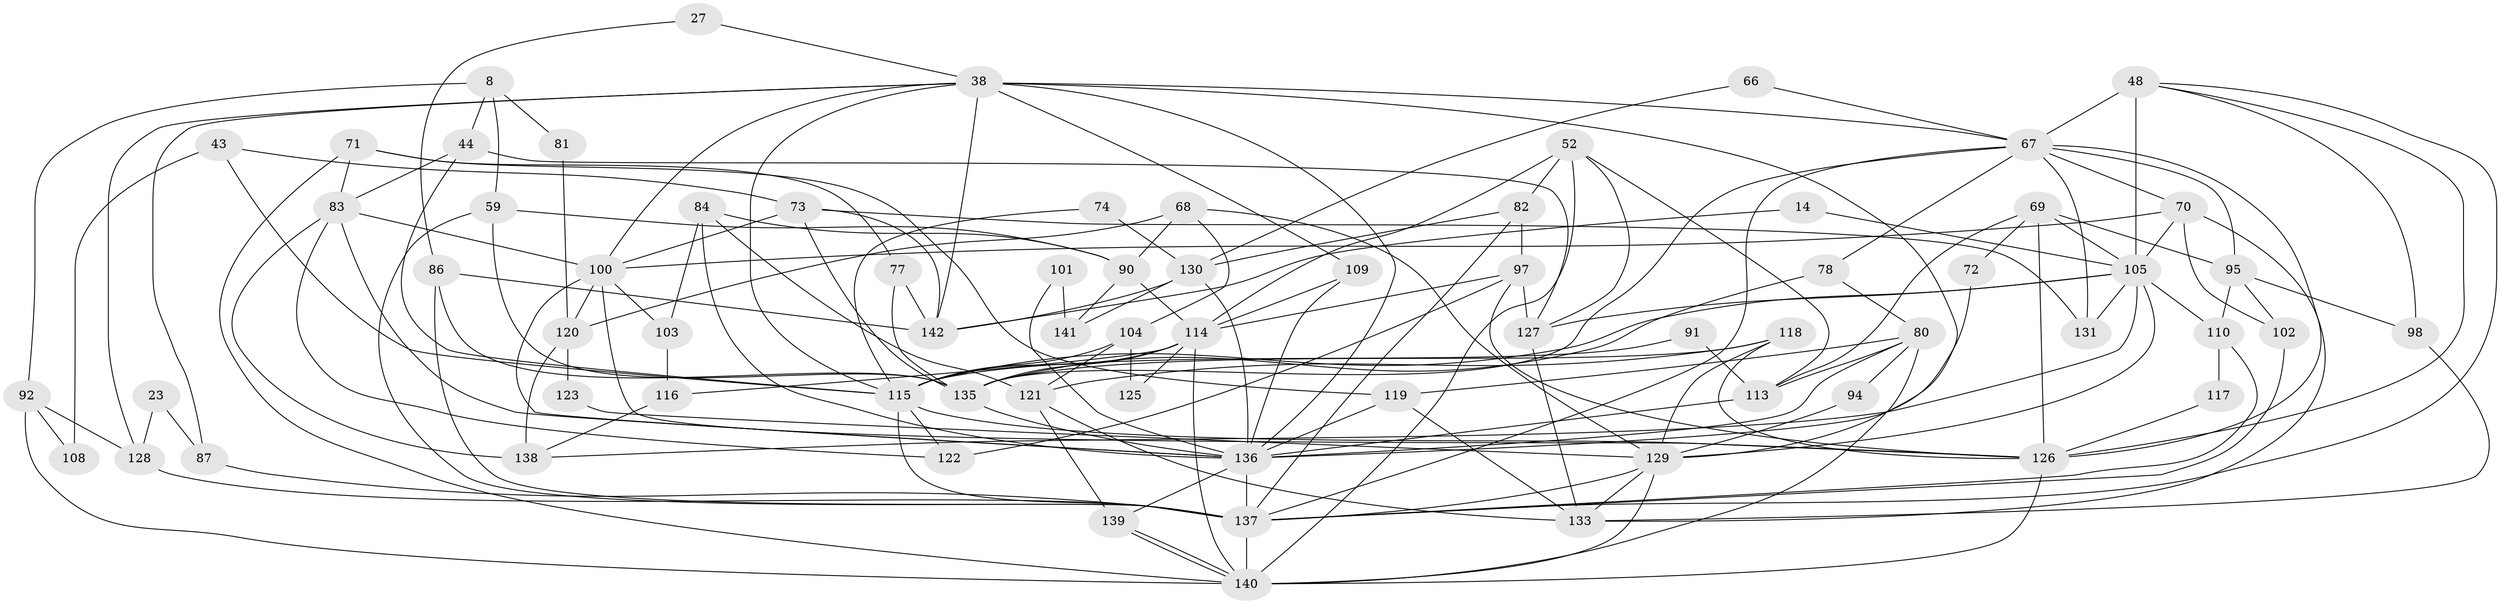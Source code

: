 // original degree distribution, {3: 0.22535211267605634, 6: 0.07042253521126761, 4: 0.323943661971831, 2: 0.14084507042253522, 5: 0.18309859154929578, 7: 0.04225352112676056, 8: 0.014084507042253521}
// Generated by graph-tools (version 1.1) at 2025/51/03/09/25 04:51:23]
// undirected, 71 vertices, 170 edges
graph export_dot {
graph [start="1"]
  node [color=gray90,style=filled];
  8;
  14;
  23;
  27;
  38 [super="+10+33+19"];
  43;
  44;
  48;
  52 [super="+45"];
  59;
  66;
  67 [super="+49+56"];
  68 [super="+40"];
  69;
  70 [super="+26"];
  71;
  72;
  73 [super="+57"];
  74;
  77;
  78 [super="+46"];
  80;
  81;
  82;
  83 [super="+12"];
  84 [super="+50"];
  86;
  87;
  90;
  91;
  92;
  94;
  95 [super="+60"];
  97;
  98;
  100 [super="+2+75"];
  101;
  102;
  103;
  104 [super="+93"];
  105 [super="+51+88+30"];
  108;
  109;
  110;
  113 [super="+34"];
  114 [super="+24+55"];
  115 [super="+32+106"];
  116;
  117;
  118;
  119 [super="+3+37"];
  120 [super="+18"];
  121 [super="+17"];
  122;
  123;
  125;
  126 [super="+4+96"];
  127 [super="+64"];
  128 [super="+124"];
  129 [super="+7+112+20"];
  130 [super="+61"];
  131;
  133;
  135 [super="+16+134+132"];
  136 [super="+79+41+111"];
  137 [super="+76+89+36+107"];
  138;
  139;
  140 [super="+42+85"];
  141;
  142 [super="+11"];
  8 -- 92;
  8 -- 59;
  8 -- 44;
  8 -- 81;
  14 -- 142;
  14 -- 105;
  23 -- 87;
  23 -- 128;
  27 -- 86;
  27 -- 38;
  38 -- 142;
  38 -- 87;
  38 -- 136 [weight=2];
  38 -- 100;
  38 -- 129 [weight=2];
  38 -- 67 [weight=2];
  38 -- 109;
  38 -- 128;
  38 -- 115 [weight=3];
  43 -- 73;
  43 -- 108;
  43 -- 115 [weight=2];
  44 -- 83;
  44 -- 127;
  44 -- 115;
  48 -- 67 [weight=2];
  48 -- 98;
  48 -- 105 [weight=2];
  48 -- 126;
  48 -- 137;
  52 -- 114;
  52 -- 140 [weight=2];
  52 -- 113;
  52 -- 82;
  52 -- 127;
  59 -- 90;
  59 -- 135;
  59 -- 137;
  66 -- 130;
  66 -- 67;
  67 -- 131;
  67 -- 70;
  67 -- 78;
  67 -- 137;
  67 -- 135;
  67 -- 95;
  67 -- 126;
  68 -- 104;
  68 -- 129;
  68 -- 120;
  68 -- 90;
  69 -- 72;
  69 -- 95;
  69 -- 113;
  69 -- 105;
  69 -- 126;
  70 -- 100 [weight=2];
  70 -- 102;
  70 -- 133;
  70 -- 105;
  71 -- 77;
  71 -- 119;
  71 -- 83;
  71 -- 140;
  72 -- 136;
  73 -- 135;
  73 -- 142;
  73 -- 100;
  73 -- 131;
  74 -- 130;
  74 -- 115;
  77 -- 135;
  77 -- 142;
  78 -- 80;
  78 -- 135;
  80 -- 94;
  80 -- 113;
  80 -- 119 [weight=2];
  80 -- 140 [weight=2];
  80 -- 136;
  81 -- 120;
  82 -- 97;
  82 -- 137;
  82 -- 130;
  83 -- 100 [weight=2];
  83 -- 122;
  83 -- 138;
  83 -- 136;
  84 -- 90 [weight=2];
  84 -- 103;
  84 -- 121;
  84 -- 136 [weight=2];
  86 -- 142 [weight=2];
  86 -- 137;
  86 -- 135;
  87 -- 137 [weight=2];
  90 -- 141;
  90 -- 114;
  91 -- 115;
  91 -- 113;
  92 -- 128;
  92 -- 140;
  92 -- 108;
  94 -- 129;
  95 -- 102;
  95 -- 110;
  95 -- 98;
  97 -- 122;
  97 -- 126;
  97 -- 114;
  97 -- 127;
  98 -- 133;
  100 -- 103;
  100 -- 120 [weight=2];
  100 -- 126 [weight=3];
  100 -- 136 [weight=2];
  101 -- 141;
  101 -- 136;
  102 -- 137;
  103 -- 116;
  104 -- 115;
  104 -- 125 [weight=2];
  104 -- 121;
  105 -- 110;
  105 -- 129 [weight=2];
  105 -- 138;
  105 -- 131;
  105 -- 127;
  105 -- 115;
  109 -- 114;
  109 -- 136;
  110 -- 117;
  110 -- 137;
  113 -- 136;
  114 -- 115 [weight=3];
  114 -- 125 [weight=2];
  114 -- 135;
  114 -- 116;
  114 -- 140;
  115 -- 122;
  115 -- 126 [weight=2];
  115 -- 137 [weight=4];
  116 -- 138;
  117 -- 126;
  118 -- 129;
  118 -- 121;
  118 -- 135;
  118 -- 126;
  119 -- 133;
  119 -- 136;
  120 -- 138;
  120 -- 123;
  121 -- 133;
  121 -- 139;
  123 -- 129;
  126 -- 140;
  127 -- 133;
  128 -- 137 [weight=2];
  129 -- 133;
  129 -- 140;
  129 -- 137;
  130 -- 142;
  130 -- 141;
  130 -- 136 [weight=2];
  135 -- 136 [weight=3];
  136 -- 137 [weight=5];
  136 -- 139;
  137 -- 140 [weight=2];
  139 -- 140;
  139 -- 140;
}
